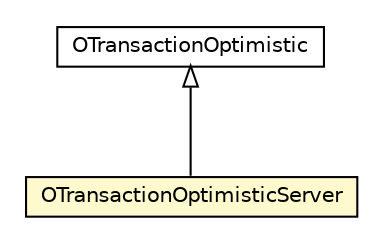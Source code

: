 #!/usr/local/bin/dot
#
# Class diagram 
# Generated by UMLGraph version R5_6-24-gf6e263 (http://www.umlgraph.org/)
#

digraph G {
	edge [fontname="Helvetica",fontsize=10,labelfontname="Helvetica",labelfontsize=10];
	node [fontname="Helvetica",fontsize=10,shape=plaintext];
	nodesep=0.25;
	ranksep=0.5;
	// com.orientechnologies.orient.core.tx.OTransactionOptimistic
	c7256888 [label=<<table title="com.orientechnologies.orient.core.tx.OTransactionOptimistic" border="0" cellborder="1" cellspacing="0" cellpadding="2" port="p" href="../../core/tx/OTransactionOptimistic.html">
		<tr><td><table border="0" cellspacing="0" cellpadding="1">
<tr><td align="center" balign="center"> OTransactionOptimistic </td></tr>
		</table></td></tr>
		</table>>, URL="../../core/tx/OTransactionOptimistic.html", fontname="Helvetica", fontcolor="black", fontsize=10.0];
	// com.orientechnologies.orient.server.tx.OTransactionOptimisticServer
	c7257445 [label=<<table title="com.orientechnologies.orient.server.tx.OTransactionOptimisticServer" border="0" cellborder="1" cellspacing="0" cellpadding="2" port="p" bgcolor="lemonChiffon" href="./OTransactionOptimisticServer.html">
		<tr><td><table border="0" cellspacing="0" cellpadding="1">
<tr><td align="center" balign="center"> OTransactionOptimisticServer </td></tr>
		</table></td></tr>
		</table>>, URL="./OTransactionOptimisticServer.html", fontname="Helvetica", fontcolor="black", fontsize=10.0];
	//com.orientechnologies.orient.server.tx.OTransactionOptimisticServer extends com.orientechnologies.orient.core.tx.OTransactionOptimistic
	c7256888:p -> c7257445:p [dir=back,arrowtail=empty];
}

